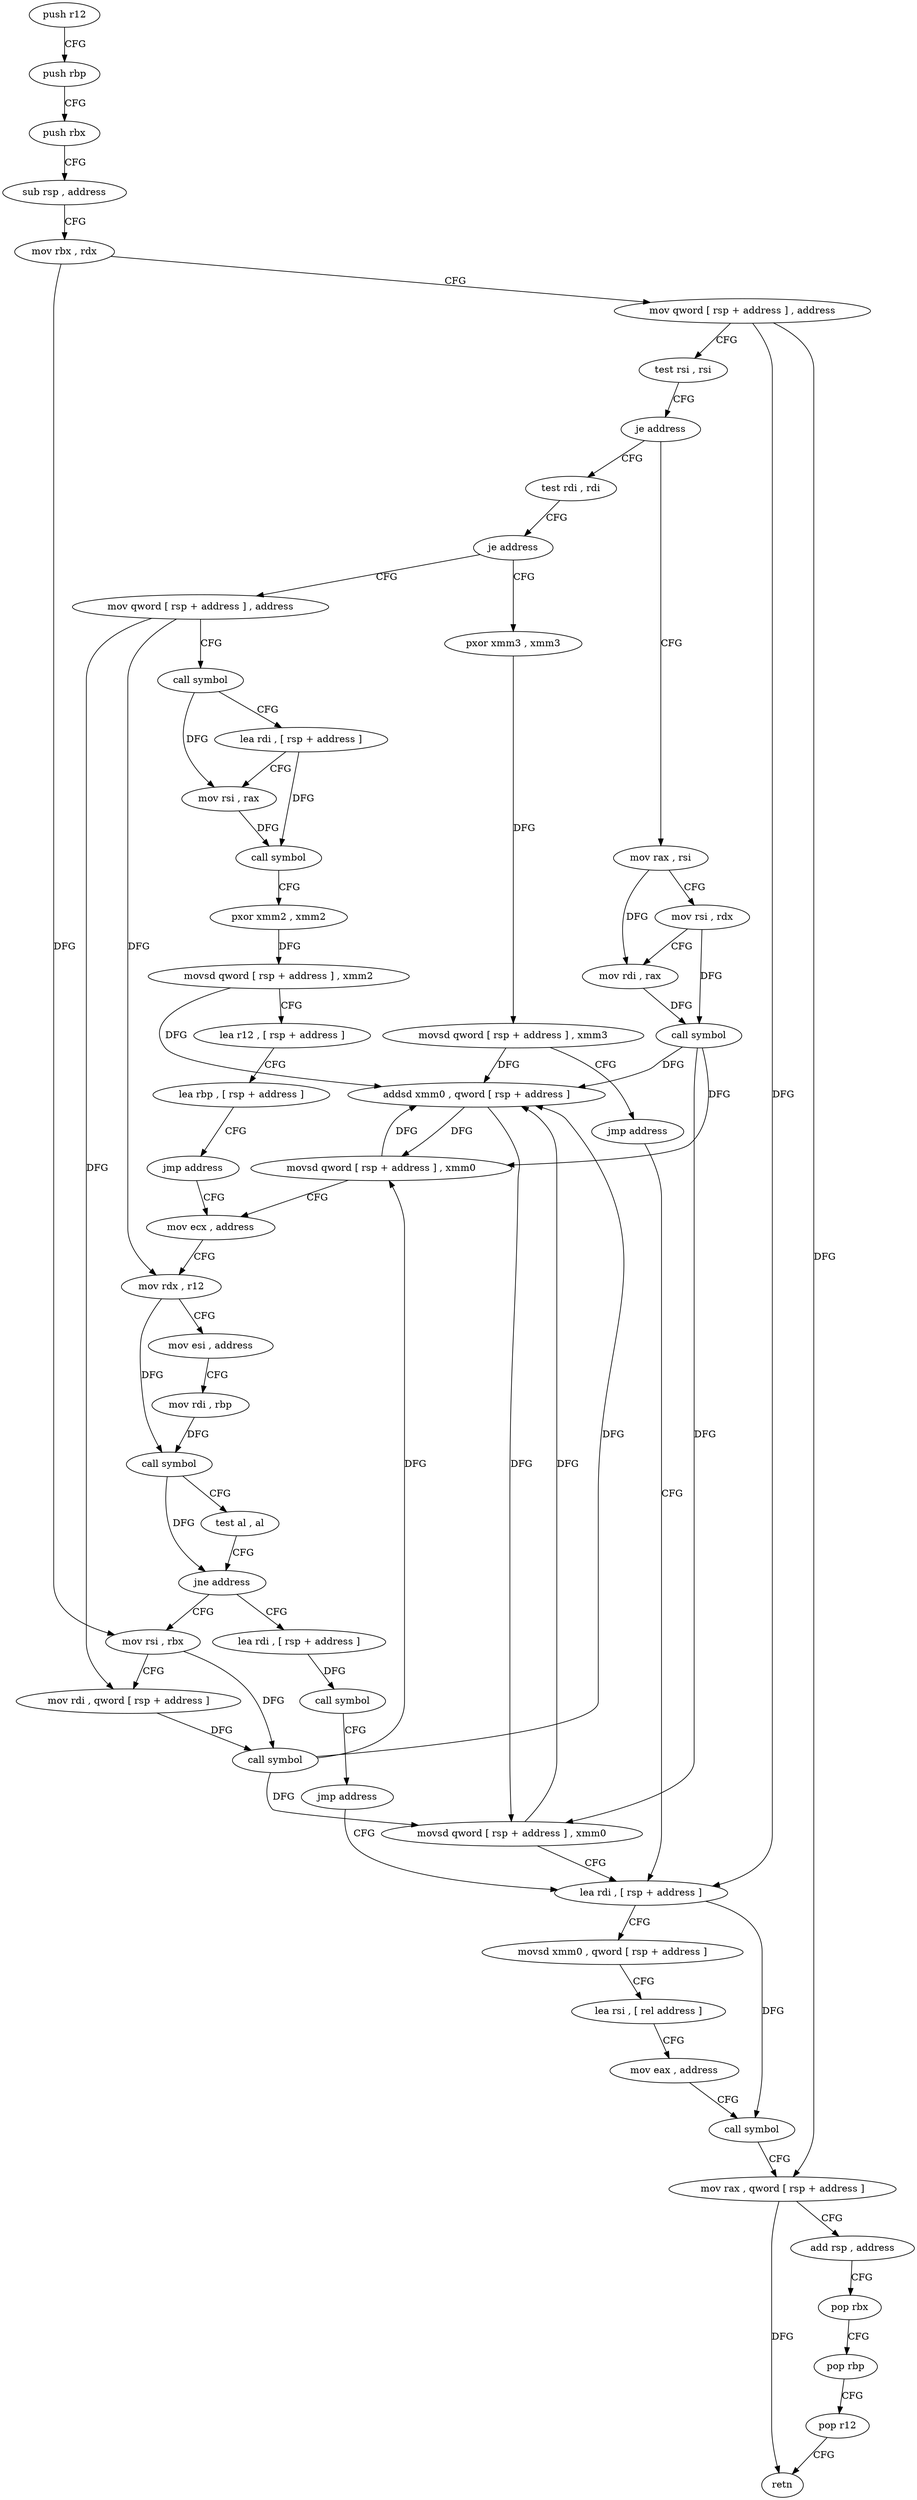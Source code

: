 digraph "func" {
"155459" [label = "push r12" ]
"155461" [label = "push rbp" ]
"155462" [label = "push rbx" ]
"155463" [label = "sub rsp , address" ]
"155467" [label = "mov rbx , rdx" ]
"155470" [label = "mov qword [ rsp + address ] , address" ]
"155479" [label = "test rsi , rsi" ]
"155482" [label = "je address" ]
"155546" [label = "test rdi , rdi" ]
"155484" [label = "mov rax , rsi" ]
"155549" [label = "je address" ]
"155665" [label = "pxor xmm3 , xmm3" ]
"155551" [label = "mov qword [ rsp + address ] , address" ]
"155487" [label = "mov rsi , rdx" ]
"155490" [label = "mov rdi , rax" ]
"155493" [label = "call symbol" ]
"155498" [label = "movsd qword [ rsp + address ] , xmm0" ]
"155504" [label = "lea rdi , [ rsp + address ]" ]
"155669" [label = "movsd qword [ rsp + address ] , xmm3" ]
"155675" [label = "jmp address" ]
"155560" [label = "call symbol" ]
"155565" [label = "lea rdi , [ rsp + address ]" ]
"155570" [label = "mov rsi , rax" ]
"155573" [label = "call symbol" ]
"155578" [label = "pxor xmm2 , xmm2" ]
"155582" [label = "movsd qword [ rsp + address ] , xmm2" ]
"155588" [label = "lea r12 , [ rsp + address ]" ]
"155593" [label = "lea rbp , [ rsp + address ]" ]
"155598" [label = "jmp address" ]
"155625" [label = "mov ecx , address" ]
"155509" [label = "movsd xmm0 , qword [ rsp + address ]" ]
"155515" [label = "lea rsi , [ rel address ]" ]
"155522" [label = "mov eax , address" ]
"155527" [label = "call symbol" ]
"155532" [label = "mov rax , qword [ rsp + address ]" ]
"155537" [label = "add rsp , address" ]
"155541" [label = "pop rbx" ]
"155542" [label = "pop rbp" ]
"155543" [label = "pop r12" ]
"155545" [label = "retn" ]
"155630" [label = "mov rdx , r12" ]
"155633" [label = "mov esi , address" ]
"155638" [label = "mov rdi , rbp" ]
"155641" [label = "call symbol" ]
"155646" [label = "test al , al" ]
"155648" [label = "jne address" ]
"155600" [label = "mov rsi , rbx" ]
"155650" [label = "lea rdi , [ rsp + address ]" ]
"155603" [label = "mov rdi , qword [ rsp + address ]" ]
"155608" [label = "call symbol" ]
"155613" [label = "addsd xmm0 , qword [ rsp + address ]" ]
"155619" [label = "movsd qword [ rsp + address ] , xmm0" ]
"155655" [label = "call symbol" ]
"155660" [label = "jmp address" ]
"155459" -> "155461" [ label = "CFG" ]
"155461" -> "155462" [ label = "CFG" ]
"155462" -> "155463" [ label = "CFG" ]
"155463" -> "155467" [ label = "CFG" ]
"155467" -> "155470" [ label = "CFG" ]
"155467" -> "155600" [ label = "DFG" ]
"155470" -> "155479" [ label = "CFG" ]
"155470" -> "155532" [ label = "DFG" ]
"155470" -> "155504" [ label = "DFG" ]
"155479" -> "155482" [ label = "CFG" ]
"155482" -> "155546" [ label = "CFG" ]
"155482" -> "155484" [ label = "CFG" ]
"155546" -> "155549" [ label = "CFG" ]
"155484" -> "155487" [ label = "CFG" ]
"155484" -> "155490" [ label = "DFG" ]
"155549" -> "155665" [ label = "CFG" ]
"155549" -> "155551" [ label = "CFG" ]
"155665" -> "155669" [ label = "DFG" ]
"155551" -> "155560" [ label = "CFG" ]
"155551" -> "155603" [ label = "DFG" ]
"155551" -> "155630" [ label = "DFG" ]
"155487" -> "155490" [ label = "CFG" ]
"155487" -> "155493" [ label = "DFG" ]
"155490" -> "155493" [ label = "DFG" ]
"155493" -> "155498" [ label = "DFG" ]
"155493" -> "155613" [ label = "DFG" ]
"155493" -> "155619" [ label = "DFG" ]
"155498" -> "155504" [ label = "CFG" ]
"155498" -> "155613" [ label = "DFG" ]
"155504" -> "155509" [ label = "CFG" ]
"155504" -> "155527" [ label = "DFG" ]
"155669" -> "155675" [ label = "CFG" ]
"155669" -> "155613" [ label = "DFG" ]
"155675" -> "155504" [ label = "CFG" ]
"155560" -> "155565" [ label = "CFG" ]
"155560" -> "155570" [ label = "DFG" ]
"155565" -> "155570" [ label = "CFG" ]
"155565" -> "155573" [ label = "DFG" ]
"155570" -> "155573" [ label = "DFG" ]
"155573" -> "155578" [ label = "CFG" ]
"155578" -> "155582" [ label = "DFG" ]
"155582" -> "155588" [ label = "CFG" ]
"155582" -> "155613" [ label = "DFG" ]
"155588" -> "155593" [ label = "CFG" ]
"155593" -> "155598" [ label = "CFG" ]
"155598" -> "155625" [ label = "CFG" ]
"155625" -> "155630" [ label = "CFG" ]
"155509" -> "155515" [ label = "CFG" ]
"155515" -> "155522" [ label = "CFG" ]
"155522" -> "155527" [ label = "CFG" ]
"155527" -> "155532" [ label = "CFG" ]
"155532" -> "155537" [ label = "CFG" ]
"155532" -> "155545" [ label = "DFG" ]
"155537" -> "155541" [ label = "CFG" ]
"155541" -> "155542" [ label = "CFG" ]
"155542" -> "155543" [ label = "CFG" ]
"155543" -> "155545" [ label = "CFG" ]
"155630" -> "155633" [ label = "CFG" ]
"155630" -> "155641" [ label = "DFG" ]
"155633" -> "155638" [ label = "CFG" ]
"155638" -> "155641" [ label = "DFG" ]
"155641" -> "155646" [ label = "CFG" ]
"155641" -> "155648" [ label = "DFG" ]
"155646" -> "155648" [ label = "CFG" ]
"155648" -> "155600" [ label = "CFG" ]
"155648" -> "155650" [ label = "CFG" ]
"155600" -> "155603" [ label = "CFG" ]
"155600" -> "155608" [ label = "DFG" ]
"155650" -> "155655" [ label = "DFG" ]
"155603" -> "155608" [ label = "DFG" ]
"155608" -> "155613" [ label = "DFG" ]
"155608" -> "155498" [ label = "DFG" ]
"155608" -> "155619" [ label = "DFG" ]
"155613" -> "155619" [ label = "DFG" ]
"155613" -> "155498" [ label = "DFG" ]
"155619" -> "155625" [ label = "CFG" ]
"155619" -> "155613" [ label = "DFG" ]
"155655" -> "155660" [ label = "CFG" ]
"155660" -> "155504" [ label = "CFG" ]
}
